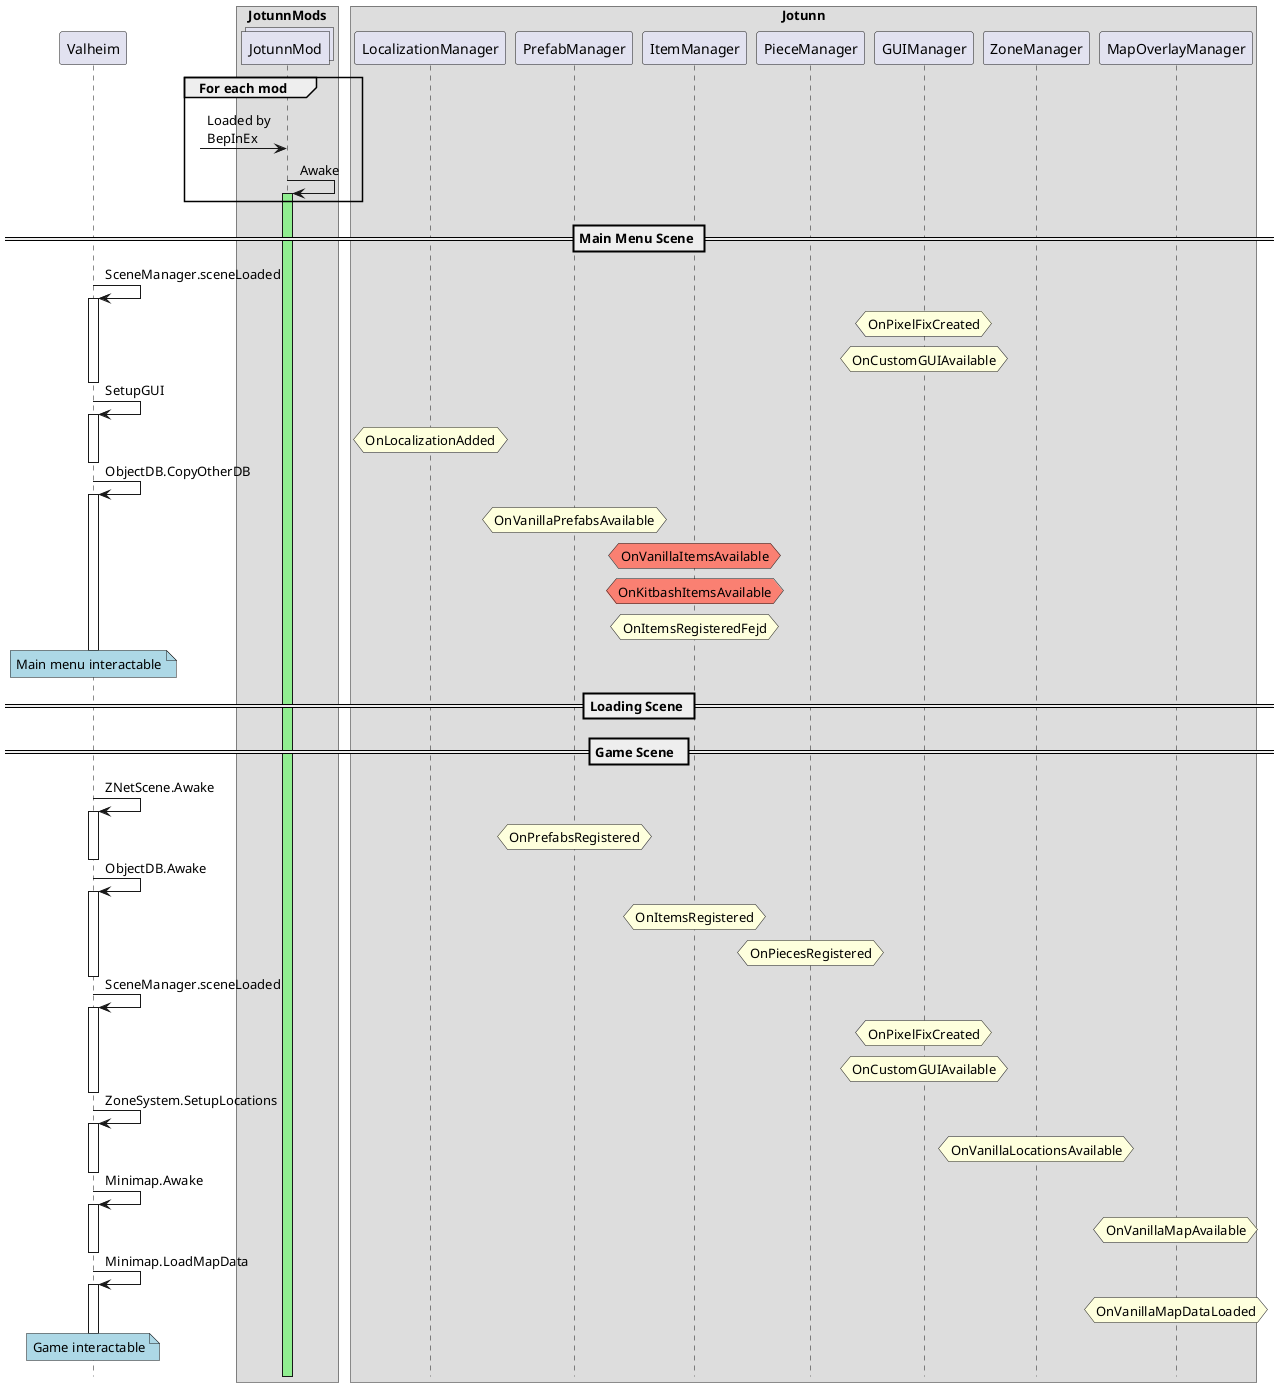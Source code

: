 ﻿@startuml
'' flow
!pragma teoz true
hide footbox

participant Valheim

box JotunnMods
    collections JotunnMod
end box

box Jotunn
    participant LocalizationManager
    participant PrefabManager
    participant ItemManager
    participant PieceManager
    participant GUIManager
    participant ZoneManager
    participant MapOverlayManager
end box

group For each mod
    ?->JotunnMod **: Loaded by\nBepInEx
    JotunnMod -> JotunnMod ++ #lightgreen: Awake
end group

== Main Menu Scene ==

Valheim -> Valheim++: SceneManager.sceneLoaded
    hnote over GUIManager: OnPixelFixCreated
    hnote over GUIManager: OnCustomGUIAvailable
deactivate Valheim

Valheim -> Valheim++: SetupGUI
    hnote over LocalizationManager: OnLocalizationAdded
deactivate Valheim

Valheim -> Valheim++: ObjectDB.CopyOtherDB
    hnote over PrefabManager: OnVanillaPrefabsAvailable 
    hnote over ItemManager #salmon: OnVanillaItemsAvailable  
    hnote over ItemManager #salmon: OnKitbashItemsAvailable
    hnote over ItemManager: OnItemsRegisteredFejd
deactivate Valheim

note over Valheim #lightblue: Main menu interactable

== Loading Scene ==
== Game Scene  ==

Valheim -> Valheim ++: ZNetScene.Awake
    hnote over PrefabManager: OnPrefabsRegistered
deactivate Valheim

Valheim -> Valheim++ : ObjectDB.Awake
    hnote over ItemManager: OnItemsRegistered
    hnote over PieceManager: OnPiecesRegistered
deactivate Valheim 

Valheim -> Valheim++: SceneManager.sceneLoaded
    hnote over GUIManager: OnPixelFixCreated
    hnote over GUIManager: OnCustomGUIAvailable
deactivate Valheim

Valheim -> Valheim ++: ZoneSystem.SetupLocations
    hnote over ZoneManager: OnVanillaLocationsAvailable
deactivate Valheim

Valheim -> Valheim ++: Minimap.Awake
    hnote over MapOverlayManager: OnVanillaMapAvailable
deactivate Valheim

Valheim -> Valheim ++: Minimap.LoadMapData
    hnote over MapOverlayManager: OnVanillaMapDataLoaded
deactivate Valheim
 
note over Valheim #lightblue: Game interactable
 
@enduml